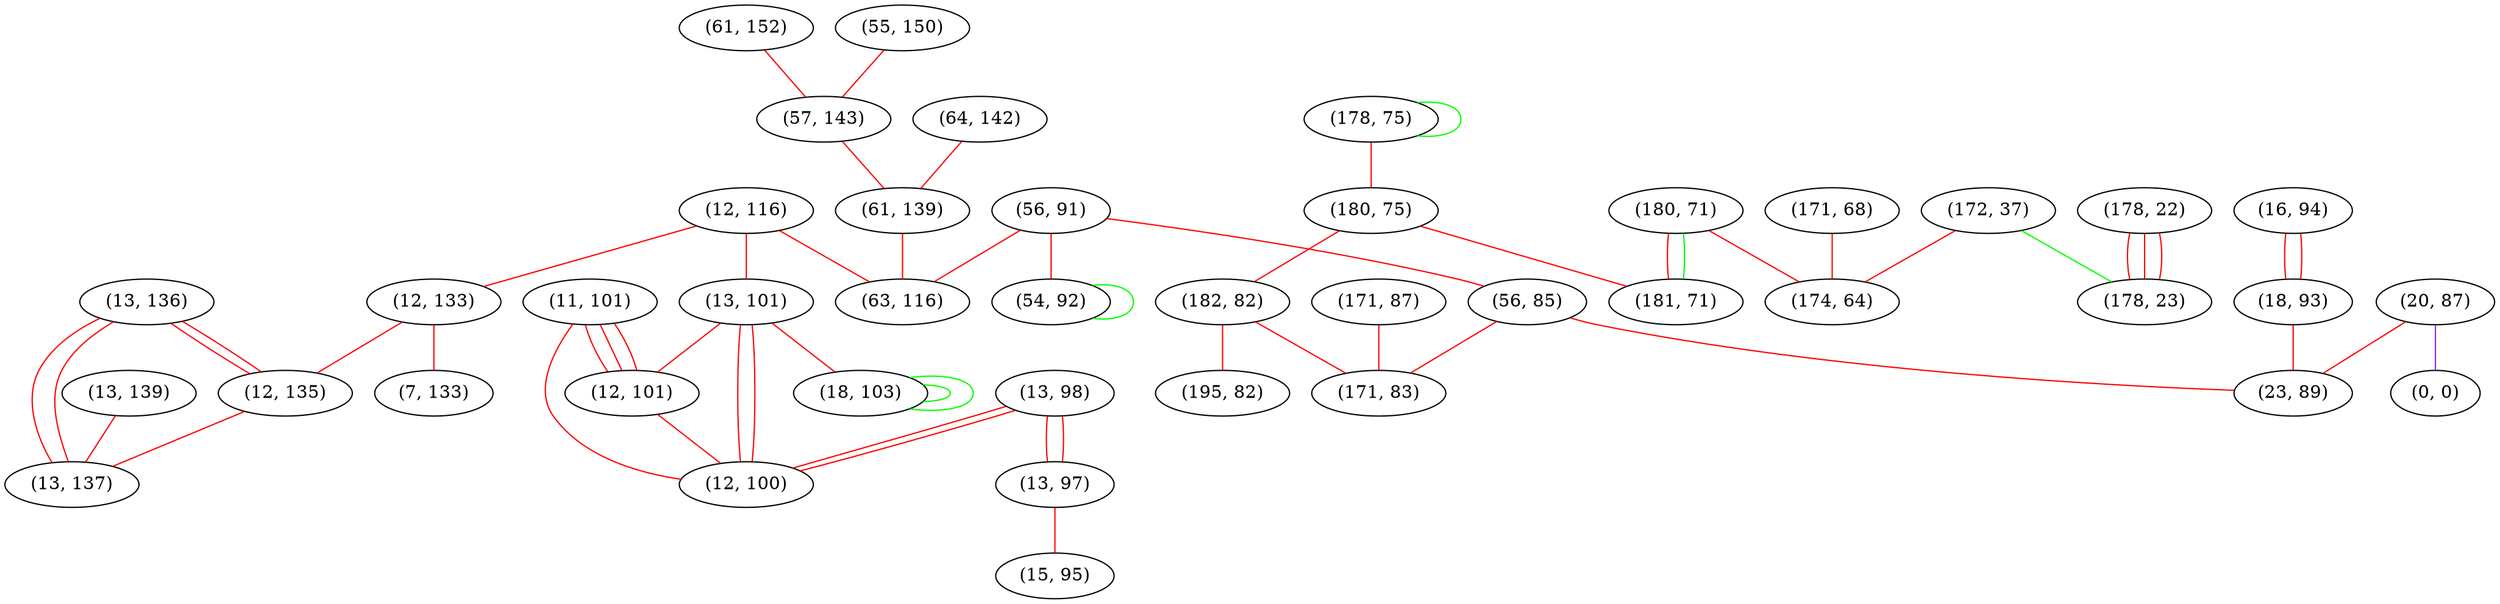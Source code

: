 graph "" {
"(12, 116)";
"(13, 136)";
"(11, 101)";
"(16, 94)";
"(56, 91)";
"(12, 133)";
"(61, 152)";
"(54, 92)";
"(20, 87)";
"(178, 22)";
"(13, 98)";
"(178, 75)";
"(55, 150)";
"(180, 71)";
"(18, 93)";
"(172, 37)";
"(13, 139)";
"(178, 23)";
"(13, 97)";
"(0, 0)";
"(64, 142)";
"(12, 135)";
"(13, 101)";
"(180, 75)";
"(15, 95)";
"(7, 133)";
"(57, 143)";
"(171, 68)";
"(181, 71)";
"(56, 85)";
"(18, 103)";
"(182, 82)";
"(61, 139)";
"(12, 101)";
"(171, 87)";
"(195, 82)";
"(12, 100)";
"(174, 64)";
"(63, 116)";
"(13, 137)";
"(171, 83)";
"(23, 89)";
"(12, 116)" -- "(12, 133)"  [color=red, key=0, weight=1];
"(12, 116)" -- "(63, 116)"  [color=red, key=0, weight=1];
"(12, 116)" -- "(13, 101)"  [color=red, key=0, weight=1];
"(13, 136)" -- "(13, 137)"  [color=red, key=0, weight=1];
"(13, 136)" -- "(13, 137)"  [color=red, key=1, weight=1];
"(13, 136)" -- "(12, 135)"  [color=red, key=0, weight=1];
"(13, 136)" -- "(12, 135)"  [color=red, key=1, weight=1];
"(11, 101)" -- "(12, 101)"  [color=red, key=0, weight=1];
"(11, 101)" -- "(12, 101)"  [color=red, key=1, weight=1];
"(11, 101)" -- "(12, 101)"  [color=red, key=2, weight=1];
"(11, 101)" -- "(12, 100)"  [color=red, key=0, weight=1];
"(16, 94)" -- "(18, 93)"  [color=red, key=0, weight=1];
"(16, 94)" -- "(18, 93)"  [color=red, key=1, weight=1];
"(56, 91)" -- "(63, 116)"  [color=red, key=0, weight=1];
"(56, 91)" -- "(54, 92)"  [color=red, key=0, weight=1];
"(56, 91)" -- "(56, 85)"  [color=red, key=0, weight=1];
"(12, 133)" -- "(12, 135)"  [color=red, key=0, weight=1];
"(12, 133)" -- "(7, 133)"  [color=red, key=0, weight=1];
"(61, 152)" -- "(57, 143)"  [color=red, key=0, weight=1];
"(54, 92)" -- "(54, 92)"  [color=green, key=0, weight=2];
"(20, 87)" -- "(0, 0)"  [color=purple, key=0, weight=4];
"(20, 87)" -- "(23, 89)"  [color=red, key=0, weight=1];
"(178, 22)" -- "(178, 23)"  [color=red, key=0, weight=1];
"(178, 22)" -- "(178, 23)"  [color=red, key=1, weight=1];
"(178, 22)" -- "(178, 23)"  [color=red, key=2, weight=1];
"(13, 98)" -- "(13, 97)"  [color=red, key=0, weight=1];
"(13, 98)" -- "(13, 97)"  [color=red, key=1, weight=1];
"(13, 98)" -- "(12, 100)"  [color=red, key=0, weight=1];
"(13, 98)" -- "(12, 100)"  [color=red, key=1, weight=1];
"(178, 75)" -- "(178, 75)"  [color=green, key=0, weight=2];
"(178, 75)" -- "(180, 75)"  [color=red, key=0, weight=1];
"(55, 150)" -- "(57, 143)"  [color=red, key=0, weight=1];
"(180, 71)" -- "(181, 71)"  [color=red, key=0, weight=1];
"(180, 71)" -- "(181, 71)"  [color=green, key=1, weight=2];
"(180, 71)" -- "(174, 64)"  [color=red, key=0, weight=1];
"(18, 93)" -- "(23, 89)"  [color=red, key=0, weight=1];
"(172, 37)" -- "(178, 23)"  [color=green, key=0, weight=2];
"(172, 37)" -- "(174, 64)"  [color=red, key=0, weight=1];
"(13, 139)" -- "(13, 137)"  [color=red, key=0, weight=1];
"(13, 97)" -- "(15, 95)"  [color=red, key=0, weight=1];
"(64, 142)" -- "(61, 139)"  [color=red, key=0, weight=1];
"(12, 135)" -- "(13, 137)"  [color=red, key=0, weight=1];
"(13, 101)" -- "(12, 101)"  [color=red, key=0, weight=1];
"(13, 101)" -- "(18, 103)"  [color=red, key=0, weight=1];
"(13, 101)" -- "(12, 100)"  [color=red, key=0, weight=1];
"(13, 101)" -- "(12, 100)"  [color=red, key=1, weight=1];
"(180, 75)" -- "(181, 71)"  [color=red, key=0, weight=1];
"(180, 75)" -- "(182, 82)"  [color=red, key=0, weight=1];
"(57, 143)" -- "(61, 139)"  [color=red, key=0, weight=1];
"(171, 68)" -- "(174, 64)"  [color=red, key=0, weight=1];
"(56, 85)" -- "(171, 83)"  [color=red, key=0, weight=1];
"(56, 85)" -- "(23, 89)"  [color=red, key=0, weight=1];
"(18, 103)" -- "(18, 103)"  [color=green, key=0, weight=2];
"(18, 103)" -- "(18, 103)"  [color=green, key=1, weight=2];
"(182, 82)" -- "(195, 82)"  [color=red, key=0, weight=1];
"(182, 82)" -- "(171, 83)"  [color=red, key=0, weight=1];
"(61, 139)" -- "(63, 116)"  [color=red, key=0, weight=1];
"(12, 101)" -- "(12, 100)"  [color=red, key=0, weight=1];
"(171, 87)" -- "(171, 83)"  [color=red, key=0, weight=1];
}
